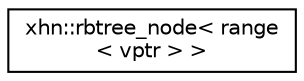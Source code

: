 digraph "Graphical Class Hierarchy"
{
  edge [fontname="Helvetica",fontsize="10",labelfontname="Helvetica",labelfontsize="10"];
  node [fontname="Helvetica",fontsize="10",shape=record];
  rankdir="LR";
  Node1 [label="xhn::rbtree_node\< range\l\< vptr \> \>",height=0.2,width=0.4,color="black", fillcolor="white", style="filled",URL="$classxhn_1_1rbtree__node.html"];
}

